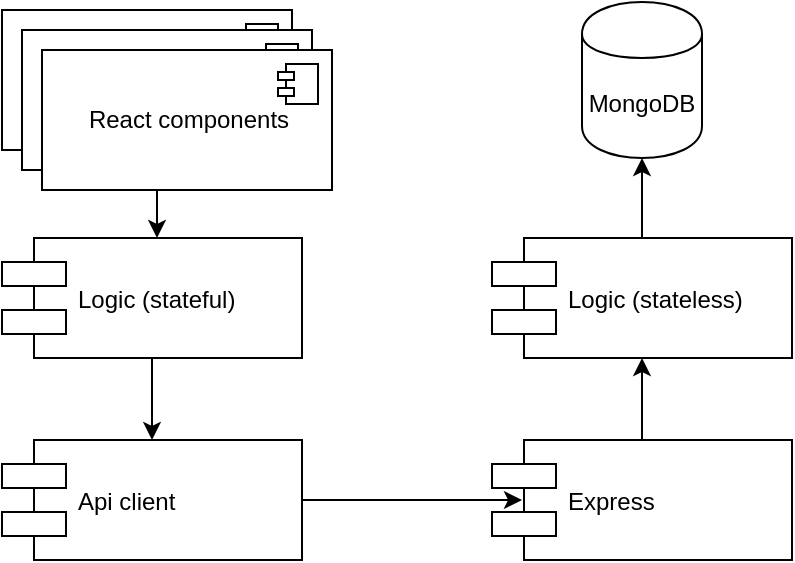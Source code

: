 <mxfile version="10.7.6" type="device"><diagram id="3scB58UyGakdsQmJ1FKU" name="Page-1"><mxGraphModel dx="390" dy="520" grid="1" gridSize="10" guides="1" tooltips="1" connect="1" arrows="1" fold="1" page="1" pageScale="1" pageWidth="827" pageHeight="1169" math="0" shadow="0"><root><mxCell id="0"/><mxCell id="1" parent="0"/><mxCell id="iPB1wG-DO2ED_B7Es_vi-38" style="edgeStyle=orthogonalEdgeStyle;rounded=0;orthogonalLoop=1;jettySize=auto;html=1;entryX=0.5;entryY=0;entryDx=0;entryDy=0;" edge="1" parent="1" source="iPB1wG-DO2ED_B7Es_vi-10" target="iPB1wG-DO2ED_B7Es_vi-12"><mxGeometry relative="1" as="geometry"/></mxCell><mxCell id="iPB1wG-DO2ED_B7Es_vi-10" value="Logic (stateful)" style="shape=component;align=left;spacingLeft=36;" vertex="1" parent="1"><mxGeometry x="200" y="440" width="150" height="60" as="geometry"/></mxCell><mxCell id="iPB1wG-DO2ED_B7Es_vi-41" style="edgeStyle=orthogonalEdgeStyle;rounded=0;orthogonalLoop=1;jettySize=auto;html=1;entryX=0.5;entryY=1;entryDx=0;entryDy=0;" edge="1" parent="1" source="iPB1wG-DO2ED_B7Es_vi-11" target="iPB1wG-DO2ED_B7Es_vi-15"><mxGeometry relative="1" as="geometry"/></mxCell><mxCell id="iPB1wG-DO2ED_B7Es_vi-11" value="Logic (stateless)" style="shape=component;align=left;spacingLeft=36;" vertex="1" parent="1"><mxGeometry x="445" y="440" width="150" height="60" as="geometry"/></mxCell><mxCell id="iPB1wG-DO2ED_B7Es_vi-39" style="edgeStyle=orthogonalEdgeStyle;rounded=0;orthogonalLoop=1;jettySize=auto;html=1;entryX=0.1;entryY=0.5;entryDx=0;entryDy=0;entryPerimeter=0;" edge="1" parent="1" source="iPB1wG-DO2ED_B7Es_vi-12" target="iPB1wG-DO2ED_B7Es_vi-17"><mxGeometry relative="1" as="geometry"/></mxCell><mxCell id="iPB1wG-DO2ED_B7Es_vi-12" value="Api client" style="shape=component;align=left;spacingLeft=36;" vertex="1" parent="1"><mxGeometry x="200" y="541" width="150" height="60" as="geometry"/></mxCell><mxCell id="iPB1wG-DO2ED_B7Es_vi-15" value="MongoDB" style="shape=cylinder;whiteSpace=wrap;html=1;boundedLbl=1;backgroundOutline=1;" vertex="1" parent="1"><mxGeometry x="490" y="322" width="60" height="78" as="geometry"/></mxCell><mxCell id="iPB1wG-DO2ED_B7Es_vi-40" style="edgeStyle=orthogonalEdgeStyle;rounded=0;orthogonalLoop=1;jettySize=auto;html=1;entryX=0.5;entryY=1;entryDx=0;entryDy=0;" edge="1" parent="1" source="iPB1wG-DO2ED_B7Es_vi-17" target="iPB1wG-DO2ED_B7Es_vi-11"><mxGeometry relative="1" as="geometry"/></mxCell><mxCell id="iPB1wG-DO2ED_B7Es_vi-17" value="Express" style="shape=component;align=left;spacingLeft=36;" vertex="1" parent="1"><mxGeometry x="445" y="541" width="150" height="60" as="geometry"/></mxCell><mxCell id="iPB1wG-DO2ED_B7Es_vi-25" value="React components&lt;br&gt;" style="html=1;" vertex="1" parent="1"><mxGeometry x="200" y="326" width="145" height="70" as="geometry"/></mxCell><mxCell id="iPB1wG-DO2ED_B7Es_vi-26" value="" style="shape=component;jettyWidth=8;jettyHeight=4;" vertex="1" parent="iPB1wG-DO2ED_B7Es_vi-25"><mxGeometry x="1" width="20" height="20" relative="1" as="geometry"><mxPoint x="-27" y="7" as="offset"/></mxGeometry></mxCell><mxCell id="iPB1wG-DO2ED_B7Es_vi-31" value="React components&lt;br&gt;" style="html=1;" vertex="1" parent="1"><mxGeometry x="210" y="336" width="145" height="70" as="geometry"/></mxCell><mxCell id="iPB1wG-DO2ED_B7Es_vi-32" value="" style="shape=component;jettyWidth=8;jettyHeight=4;" vertex="1" parent="iPB1wG-DO2ED_B7Es_vi-31"><mxGeometry x="1" width="20" height="20" relative="1" as="geometry"><mxPoint x="-27" y="7" as="offset"/></mxGeometry></mxCell><mxCell id="iPB1wG-DO2ED_B7Es_vi-37" value="" style="edgeStyle=orthogonalEdgeStyle;rounded=0;orthogonalLoop=1;jettySize=auto;html=1;" edge="1" parent="1"><mxGeometry relative="1" as="geometry"><mxPoint x="277.5" y="416.0" as="sourcePoint"/><mxPoint x="277.5" y="440" as="targetPoint"/><Array as="points"><mxPoint x="278" y="440"/><mxPoint x="278" y="440"/></Array></mxGeometry></mxCell><mxCell id="iPB1wG-DO2ED_B7Es_vi-33" value="React components&lt;br&gt;" style="html=1;" vertex="1" parent="1"><mxGeometry x="220" y="346" width="145" height="70" as="geometry"/></mxCell><mxCell id="iPB1wG-DO2ED_B7Es_vi-34" value="" style="shape=component;jettyWidth=8;jettyHeight=4;" vertex="1" parent="iPB1wG-DO2ED_B7Es_vi-33"><mxGeometry x="1" width="20" height="20" relative="1" as="geometry"><mxPoint x="-27" y="7" as="offset"/></mxGeometry></mxCell></root></mxGraphModel></diagram></mxfile>
